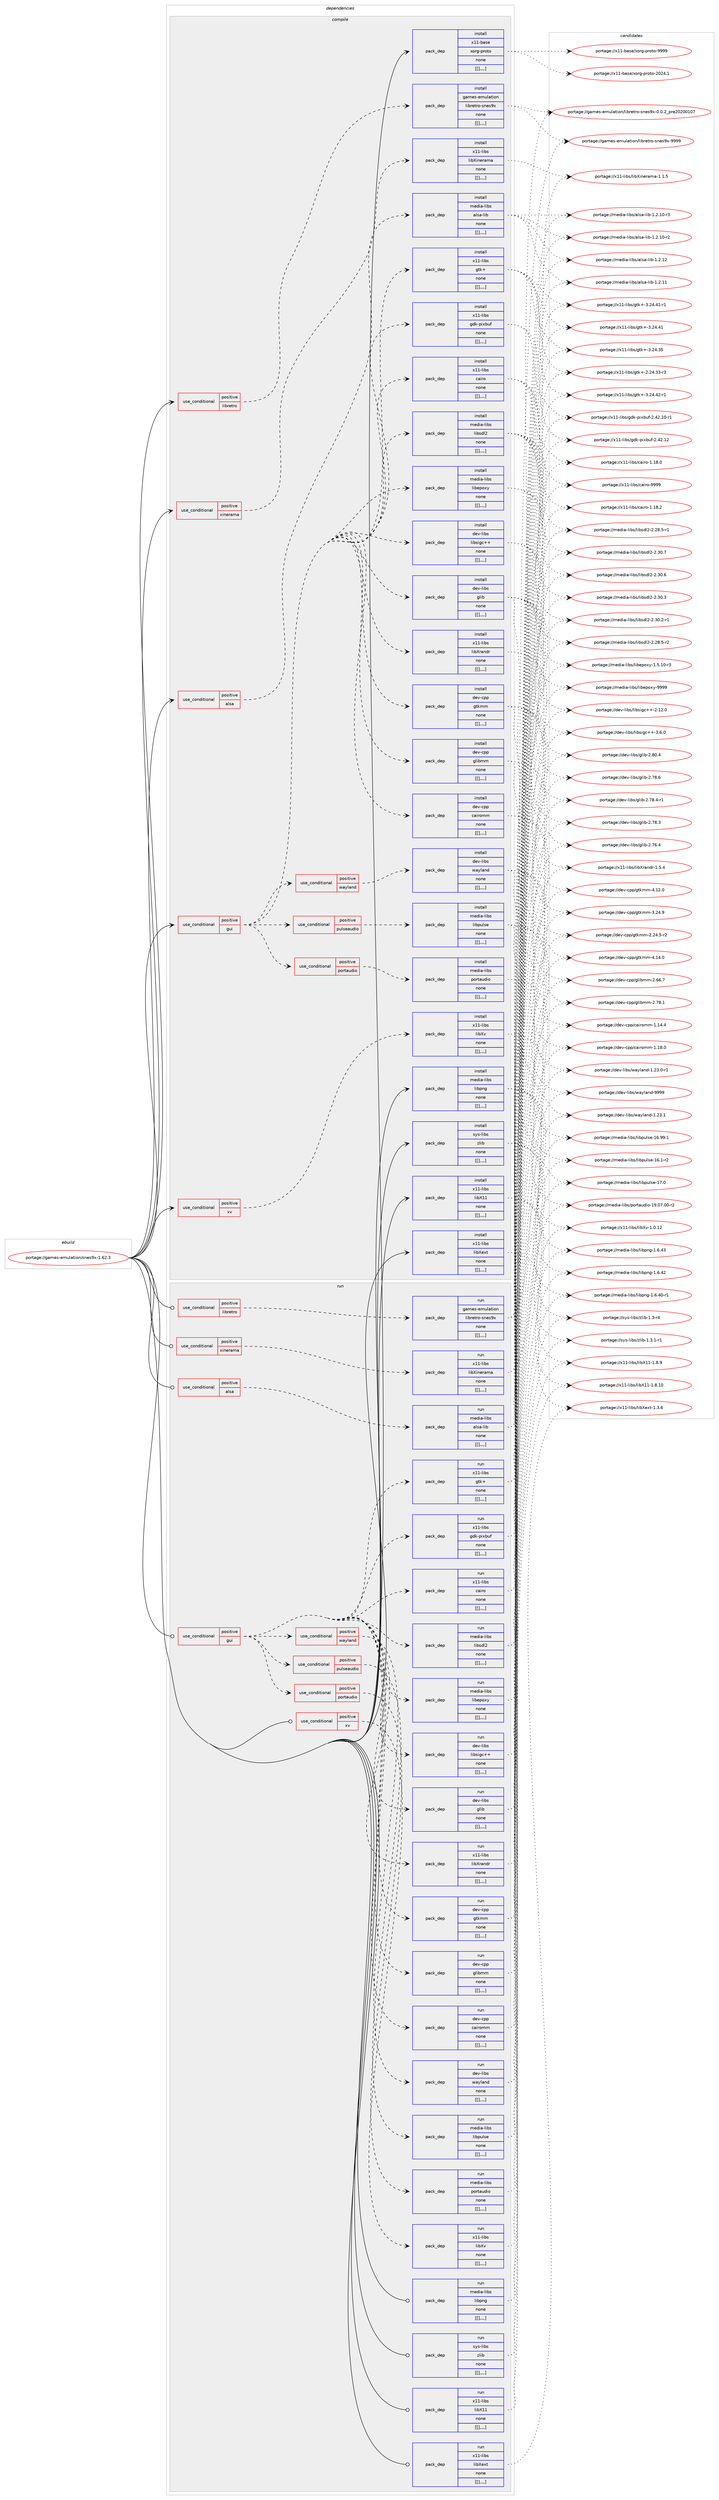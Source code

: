 digraph prolog {

# *************
# Graph options
# *************

newrank=true;
concentrate=true;
compound=true;
graph [rankdir=LR,fontname=Helvetica,fontsize=10,ranksep=1.5];#, ranksep=2.5, nodesep=0.2];
edge  [arrowhead=vee];
node  [fontname=Helvetica,fontsize=10];

# **********
# The ebuild
# **********

subgraph cluster_leftcol {
color=gray;
label=<<i>ebuild</i>>;
id [label="portage://games-emulation/snes9x-1.62.3", color=red, width=4, href="../games-emulation/snes9x-1.62.3.svg"];
}

# ****************
# The dependencies
# ****************

subgraph cluster_midcol {
color=gray;
label=<<i>dependencies</i>>;
subgraph cluster_compile {
fillcolor="#eeeeee";
style=filled;
label=<<i>compile</i>>;
subgraph cond65286 {
dependency231892 [label=<<TABLE BORDER="0" CELLBORDER="1" CELLSPACING="0" CELLPADDING="4"><TR><TD ROWSPAN="3" CELLPADDING="10">use_conditional</TD></TR><TR><TD>positive</TD></TR><TR><TD>alsa</TD></TR></TABLE>>, shape=none, color=red];
subgraph pack165120 {
dependency231893 [label=<<TABLE BORDER="0" CELLBORDER="1" CELLSPACING="0" CELLPADDING="4" WIDTH="220"><TR><TD ROWSPAN="6" CELLPADDING="30">pack_dep</TD></TR><TR><TD WIDTH="110">install</TD></TR><TR><TD>media-libs</TD></TR><TR><TD>alsa-lib</TD></TR><TR><TD>none</TD></TR><TR><TD>[[],,,,]</TD></TR></TABLE>>, shape=none, color=blue];
}
dependency231892:e -> dependency231893:w [weight=20,style="dashed",arrowhead="vee"];
}
id:e -> dependency231892:w [weight=20,style="solid",arrowhead="vee"];
subgraph cond65287 {
dependency231894 [label=<<TABLE BORDER="0" CELLBORDER="1" CELLSPACING="0" CELLPADDING="4"><TR><TD ROWSPAN="3" CELLPADDING="10">use_conditional</TD></TR><TR><TD>positive</TD></TR><TR><TD>gui</TD></TR></TABLE>>, shape=none, color=red];
subgraph pack165121 {
dependency231895 [label=<<TABLE BORDER="0" CELLBORDER="1" CELLSPACING="0" CELLPADDING="4" WIDTH="220"><TR><TD ROWSPAN="6" CELLPADDING="30">pack_dep</TD></TR><TR><TD WIDTH="110">install</TD></TR><TR><TD>dev-cpp</TD></TR><TR><TD>cairomm</TD></TR><TR><TD>none</TD></TR><TR><TD>[[],,,,]</TD></TR></TABLE>>, shape=none, color=blue];
}
dependency231894:e -> dependency231895:w [weight=20,style="dashed",arrowhead="vee"];
subgraph pack165122 {
dependency231896 [label=<<TABLE BORDER="0" CELLBORDER="1" CELLSPACING="0" CELLPADDING="4" WIDTH="220"><TR><TD ROWSPAN="6" CELLPADDING="30">pack_dep</TD></TR><TR><TD WIDTH="110">install</TD></TR><TR><TD>dev-cpp</TD></TR><TR><TD>glibmm</TD></TR><TR><TD>none</TD></TR><TR><TD>[[],,,,]</TD></TR></TABLE>>, shape=none, color=blue];
}
dependency231894:e -> dependency231896:w [weight=20,style="dashed",arrowhead="vee"];
subgraph pack165123 {
dependency231897 [label=<<TABLE BORDER="0" CELLBORDER="1" CELLSPACING="0" CELLPADDING="4" WIDTH="220"><TR><TD ROWSPAN="6" CELLPADDING="30">pack_dep</TD></TR><TR><TD WIDTH="110">install</TD></TR><TR><TD>dev-cpp</TD></TR><TR><TD>gtkmm</TD></TR><TR><TD>none</TD></TR><TR><TD>[[],,,,]</TD></TR></TABLE>>, shape=none, color=blue];
}
dependency231894:e -> dependency231897:w [weight=20,style="dashed",arrowhead="vee"];
subgraph pack165124 {
dependency231898 [label=<<TABLE BORDER="0" CELLBORDER="1" CELLSPACING="0" CELLPADDING="4" WIDTH="220"><TR><TD ROWSPAN="6" CELLPADDING="30">pack_dep</TD></TR><TR><TD WIDTH="110">install</TD></TR><TR><TD>dev-libs</TD></TR><TR><TD>glib</TD></TR><TR><TD>none</TD></TR><TR><TD>[[],,,,]</TD></TR></TABLE>>, shape=none, color=blue];
}
dependency231894:e -> dependency231898:w [weight=20,style="dashed",arrowhead="vee"];
subgraph pack165125 {
dependency231899 [label=<<TABLE BORDER="0" CELLBORDER="1" CELLSPACING="0" CELLPADDING="4" WIDTH="220"><TR><TD ROWSPAN="6" CELLPADDING="30">pack_dep</TD></TR><TR><TD WIDTH="110">install</TD></TR><TR><TD>dev-libs</TD></TR><TR><TD>libsigc++</TD></TR><TR><TD>none</TD></TR><TR><TD>[[],,,,]</TD></TR></TABLE>>, shape=none, color=blue];
}
dependency231894:e -> dependency231899:w [weight=20,style="dashed",arrowhead="vee"];
subgraph pack165126 {
dependency231900 [label=<<TABLE BORDER="0" CELLBORDER="1" CELLSPACING="0" CELLPADDING="4" WIDTH="220"><TR><TD ROWSPAN="6" CELLPADDING="30">pack_dep</TD></TR><TR><TD WIDTH="110">install</TD></TR><TR><TD>media-libs</TD></TR><TR><TD>libepoxy</TD></TR><TR><TD>none</TD></TR><TR><TD>[[],,,,]</TD></TR></TABLE>>, shape=none, color=blue];
}
dependency231894:e -> dependency231900:w [weight=20,style="dashed",arrowhead="vee"];
subgraph pack165127 {
dependency231901 [label=<<TABLE BORDER="0" CELLBORDER="1" CELLSPACING="0" CELLPADDING="4" WIDTH="220"><TR><TD ROWSPAN="6" CELLPADDING="30">pack_dep</TD></TR><TR><TD WIDTH="110">install</TD></TR><TR><TD>media-libs</TD></TR><TR><TD>libsdl2</TD></TR><TR><TD>none</TD></TR><TR><TD>[[],,,,]</TD></TR></TABLE>>, shape=none, color=blue];
}
dependency231894:e -> dependency231901:w [weight=20,style="dashed",arrowhead="vee"];
subgraph pack165128 {
dependency231902 [label=<<TABLE BORDER="0" CELLBORDER="1" CELLSPACING="0" CELLPADDING="4" WIDTH="220"><TR><TD ROWSPAN="6" CELLPADDING="30">pack_dep</TD></TR><TR><TD WIDTH="110">install</TD></TR><TR><TD>x11-libs</TD></TR><TR><TD>cairo</TD></TR><TR><TD>none</TD></TR><TR><TD>[[],,,,]</TD></TR></TABLE>>, shape=none, color=blue];
}
dependency231894:e -> dependency231902:w [weight=20,style="dashed",arrowhead="vee"];
subgraph pack165129 {
dependency231903 [label=<<TABLE BORDER="0" CELLBORDER="1" CELLSPACING="0" CELLPADDING="4" WIDTH="220"><TR><TD ROWSPAN="6" CELLPADDING="30">pack_dep</TD></TR><TR><TD WIDTH="110">install</TD></TR><TR><TD>x11-libs</TD></TR><TR><TD>gdk-pixbuf</TD></TR><TR><TD>none</TD></TR><TR><TD>[[],,,,]</TD></TR></TABLE>>, shape=none, color=blue];
}
dependency231894:e -> dependency231903:w [weight=20,style="dashed",arrowhead="vee"];
subgraph pack165130 {
dependency231904 [label=<<TABLE BORDER="0" CELLBORDER="1" CELLSPACING="0" CELLPADDING="4" WIDTH="220"><TR><TD ROWSPAN="6" CELLPADDING="30">pack_dep</TD></TR><TR><TD WIDTH="110">install</TD></TR><TR><TD>x11-libs</TD></TR><TR><TD>gtk+</TD></TR><TR><TD>none</TD></TR><TR><TD>[[],,,,]</TD></TR></TABLE>>, shape=none, color=blue];
}
dependency231894:e -> dependency231904:w [weight=20,style="dashed",arrowhead="vee"];
subgraph pack165131 {
dependency231905 [label=<<TABLE BORDER="0" CELLBORDER="1" CELLSPACING="0" CELLPADDING="4" WIDTH="220"><TR><TD ROWSPAN="6" CELLPADDING="30">pack_dep</TD></TR><TR><TD WIDTH="110">install</TD></TR><TR><TD>x11-libs</TD></TR><TR><TD>libXrandr</TD></TR><TR><TD>none</TD></TR><TR><TD>[[],,,,]</TD></TR></TABLE>>, shape=none, color=blue];
}
dependency231894:e -> dependency231905:w [weight=20,style="dashed",arrowhead="vee"];
subgraph cond65288 {
dependency231906 [label=<<TABLE BORDER="0" CELLBORDER="1" CELLSPACING="0" CELLPADDING="4"><TR><TD ROWSPAN="3" CELLPADDING="10">use_conditional</TD></TR><TR><TD>positive</TD></TR><TR><TD>portaudio</TD></TR></TABLE>>, shape=none, color=red];
subgraph pack165132 {
dependency231907 [label=<<TABLE BORDER="0" CELLBORDER="1" CELLSPACING="0" CELLPADDING="4" WIDTH="220"><TR><TD ROWSPAN="6" CELLPADDING="30">pack_dep</TD></TR><TR><TD WIDTH="110">install</TD></TR><TR><TD>media-libs</TD></TR><TR><TD>portaudio</TD></TR><TR><TD>none</TD></TR><TR><TD>[[],,,,]</TD></TR></TABLE>>, shape=none, color=blue];
}
dependency231906:e -> dependency231907:w [weight=20,style="dashed",arrowhead="vee"];
}
dependency231894:e -> dependency231906:w [weight=20,style="dashed",arrowhead="vee"];
subgraph cond65289 {
dependency231908 [label=<<TABLE BORDER="0" CELLBORDER="1" CELLSPACING="0" CELLPADDING="4"><TR><TD ROWSPAN="3" CELLPADDING="10">use_conditional</TD></TR><TR><TD>positive</TD></TR><TR><TD>pulseaudio</TD></TR></TABLE>>, shape=none, color=red];
subgraph pack165133 {
dependency231909 [label=<<TABLE BORDER="0" CELLBORDER="1" CELLSPACING="0" CELLPADDING="4" WIDTH="220"><TR><TD ROWSPAN="6" CELLPADDING="30">pack_dep</TD></TR><TR><TD WIDTH="110">install</TD></TR><TR><TD>media-libs</TD></TR><TR><TD>libpulse</TD></TR><TR><TD>none</TD></TR><TR><TD>[[],,,,]</TD></TR></TABLE>>, shape=none, color=blue];
}
dependency231908:e -> dependency231909:w [weight=20,style="dashed",arrowhead="vee"];
}
dependency231894:e -> dependency231908:w [weight=20,style="dashed",arrowhead="vee"];
subgraph cond65290 {
dependency231910 [label=<<TABLE BORDER="0" CELLBORDER="1" CELLSPACING="0" CELLPADDING="4"><TR><TD ROWSPAN="3" CELLPADDING="10">use_conditional</TD></TR><TR><TD>positive</TD></TR><TR><TD>wayland</TD></TR></TABLE>>, shape=none, color=red];
subgraph pack165134 {
dependency231911 [label=<<TABLE BORDER="0" CELLBORDER="1" CELLSPACING="0" CELLPADDING="4" WIDTH="220"><TR><TD ROWSPAN="6" CELLPADDING="30">pack_dep</TD></TR><TR><TD WIDTH="110">install</TD></TR><TR><TD>dev-libs</TD></TR><TR><TD>wayland</TD></TR><TR><TD>none</TD></TR><TR><TD>[[],,,,]</TD></TR></TABLE>>, shape=none, color=blue];
}
dependency231910:e -> dependency231911:w [weight=20,style="dashed",arrowhead="vee"];
}
dependency231894:e -> dependency231910:w [weight=20,style="dashed",arrowhead="vee"];
}
id:e -> dependency231894:w [weight=20,style="solid",arrowhead="vee"];
subgraph cond65291 {
dependency231912 [label=<<TABLE BORDER="0" CELLBORDER="1" CELLSPACING="0" CELLPADDING="4"><TR><TD ROWSPAN="3" CELLPADDING="10">use_conditional</TD></TR><TR><TD>positive</TD></TR><TR><TD>libretro</TD></TR></TABLE>>, shape=none, color=red];
subgraph pack165135 {
dependency231913 [label=<<TABLE BORDER="0" CELLBORDER="1" CELLSPACING="0" CELLPADDING="4" WIDTH="220"><TR><TD ROWSPAN="6" CELLPADDING="30">pack_dep</TD></TR><TR><TD WIDTH="110">install</TD></TR><TR><TD>games-emulation</TD></TR><TR><TD>libretro-snes9x</TD></TR><TR><TD>none</TD></TR><TR><TD>[[],,,,]</TD></TR></TABLE>>, shape=none, color=blue];
}
dependency231912:e -> dependency231913:w [weight=20,style="dashed",arrowhead="vee"];
}
id:e -> dependency231912:w [weight=20,style="solid",arrowhead="vee"];
subgraph cond65292 {
dependency231914 [label=<<TABLE BORDER="0" CELLBORDER="1" CELLSPACING="0" CELLPADDING="4"><TR><TD ROWSPAN="3" CELLPADDING="10">use_conditional</TD></TR><TR><TD>positive</TD></TR><TR><TD>xinerama</TD></TR></TABLE>>, shape=none, color=red];
subgraph pack165136 {
dependency231915 [label=<<TABLE BORDER="0" CELLBORDER="1" CELLSPACING="0" CELLPADDING="4" WIDTH="220"><TR><TD ROWSPAN="6" CELLPADDING="30">pack_dep</TD></TR><TR><TD WIDTH="110">install</TD></TR><TR><TD>x11-libs</TD></TR><TR><TD>libXinerama</TD></TR><TR><TD>none</TD></TR><TR><TD>[[],,,,]</TD></TR></TABLE>>, shape=none, color=blue];
}
dependency231914:e -> dependency231915:w [weight=20,style="dashed",arrowhead="vee"];
}
id:e -> dependency231914:w [weight=20,style="solid",arrowhead="vee"];
subgraph cond65293 {
dependency231916 [label=<<TABLE BORDER="0" CELLBORDER="1" CELLSPACING="0" CELLPADDING="4"><TR><TD ROWSPAN="3" CELLPADDING="10">use_conditional</TD></TR><TR><TD>positive</TD></TR><TR><TD>xv</TD></TR></TABLE>>, shape=none, color=red];
subgraph pack165137 {
dependency231917 [label=<<TABLE BORDER="0" CELLBORDER="1" CELLSPACING="0" CELLPADDING="4" WIDTH="220"><TR><TD ROWSPAN="6" CELLPADDING="30">pack_dep</TD></TR><TR><TD WIDTH="110">install</TD></TR><TR><TD>x11-libs</TD></TR><TR><TD>libXv</TD></TR><TR><TD>none</TD></TR><TR><TD>[[],,,,]</TD></TR></TABLE>>, shape=none, color=blue];
}
dependency231916:e -> dependency231917:w [weight=20,style="dashed",arrowhead="vee"];
}
id:e -> dependency231916:w [weight=20,style="solid",arrowhead="vee"];
subgraph pack165138 {
dependency231918 [label=<<TABLE BORDER="0" CELLBORDER="1" CELLSPACING="0" CELLPADDING="4" WIDTH="220"><TR><TD ROWSPAN="6" CELLPADDING="30">pack_dep</TD></TR><TR><TD WIDTH="110">install</TD></TR><TR><TD>media-libs</TD></TR><TR><TD>libpng</TD></TR><TR><TD>none</TD></TR><TR><TD>[[],,,,]</TD></TR></TABLE>>, shape=none, color=blue];
}
id:e -> dependency231918:w [weight=20,style="solid",arrowhead="vee"];
subgraph pack165139 {
dependency231919 [label=<<TABLE BORDER="0" CELLBORDER="1" CELLSPACING="0" CELLPADDING="4" WIDTH="220"><TR><TD ROWSPAN="6" CELLPADDING="30">pack_dep</TD></TR><TR><TD WIDTH="110">install</TD></TR><TR><TD>sys-libs</TD></TR><TR><TD>zlib</TD></TR><TR><TD>none</TD></TR><TR><TD>[[],,,,]</TD></TR></TABLE>>, shape=none, color=blue];
}
id:e -> dependency231919:w [weight=20,style="solid",arrowhead="vee"];
subgraph pack165140 {
dependency231920 [label=<<TABLE BORDER="0" CELLBORDER="1" CELLSPACING="0" CELLPADDING="4" WIDTH="220"><TR><TD ROWSPAN="6" CELLPADDING="30">pack_dep</TD></TR><TR><TD WIDTH="110">install</TD></TR><TR><TD>x11-base</TD></TR><TR><TD>xorg-proto</TD></TR><TR><TD>none</TD></TR><TR><TD>[[],,,,]</TD></TR></TABLE>>, shape=none, color=blue];
}
id:e -> dependency231920:w [weight=20,style="solid",arrowhead="vee"];
subgraph pack165141 {
dependency231921 [label=<<TABLE BORDER="0" CELLBORDER="1" CELLSPACING="0" CELLPADDING="4" WIDTH="220"><TR><TD ROWSPAN="6" CELLPADDING="30">pack_dep</TD></TR><TR><TD WIDTH="110">install</TD></TR><TR><TD>x11-libs</TD></TR><TR><TD>libX11</TD></TR><TR><TD>none</TD></TR><TR><TD>[[],,,,]</TD></TR></TABLE>>, shape=none, color=blue];
}
id:e -> dependency231921:w [weight=20,style="solid",arrowhead="vee"];
subgraph pack165142 {
dependency231922 [label=<<TABLE BORDER="0" CELLBORDER="1" CELLSPACING="0" CELLPADDING="4" WIDTH="220"><TR><TD ROWSPAN="6" CELLPADDING="30">pack_dep</TD></TR><TR><TD WIDTH="110">install</TD></TR><TR><TD>x11-libs</TD></TR><TR><TD>libXext</TD></TR><TR><TD>none</TD></TR><TR><TD>[[],,,,]</TD></TR></TABLE>>, shape=none, color=blue];
}
id:e -> dependency231922:w [weight=20,style="solid",arrowhead="vee"];
}
subgraph cluster_compileandrun {
fillcolor="#eeeeee";
style=filled;
label=<<i>compile and run</i>>;
}
subgraph cluster_run {
fillcolor="#eeeeee";
style=filled;
label=<<i>run</i>>;
subgraph cond65294 {
dependency231923 [label=<<TABLE BORDER="0" CELLBORDER="1" CELLSPACING="0" CELLPADDING="4"><TR><TD ROWSPAN="3" CELLPADDING="10">use_conditional</TD></TR><TR><TD>positive</TD></TR><TR><TD>alsa</TD></TR></TABLE>>, shape=none, color=red];
subgraph pack165143 {
dependency231924 [label=<<TABLE BORDER="0" CELLBORDER="1" CELLSPACING="0" CELLPADDING="4" WIDTH="220"><TR><TD ROWSPAN="6" CELLPADDING="30">pack_dep</TD></TR><TR><TD WIDTH="110">run</TD></TR><TR><TD>media-libs</TD></TR><TR><TD>alsa-lib</TD></TR><TR><TD>none</TD></TR><TR><TD>[[],,,,]</TD></TR></TABLE>>, shape=none, color=blue];
}
dependency231923:e -> dependency231924:w [weight=20,style="dashed",arrowhead="vee"];
}
id:e -> dependency231923:w [weight=20,style="solid",arrowhead="odot"];
subgraph cond65295 {
dependency231925 [label=<<TABLE BORDER="0" CELLBORDER="1" CELLSPACING="0" CELLPADDING="4"><TR><TD ROWSPAN="3" CELLPADDING="10">use_conditional</TD></TR><TR><TD>positive</TD></TR><TR><TD>gui</TD></TR></TABLE>>, shape=none, color=red];
subgraph pack165144 {
dependency231926 [label=<<TABLE BORDER="0" CELLBORDER="1" CELLSPACING="0" CELLPADDING="4" WIDTH="220"><TR><TD ROWSPAN="6" CELLPADDING="30">pack_dep</TD></TR><TR><TD WIDTH="110">run</TD></TR><TR><TD>dev-cpp</TD></TR><TR><TD>cairomm</TD></TR><TR><TD>none</TD></TR><TR><TD>[[],,,,]</TD></TR></TABLE>>, shape=none, color=blue];
}
dependency231925:e -> dependency231926:w [weight=20,style="dashed",arrowhead="vee"];
subgraph pack165145 {
dependency231927 [label=<<TABLE BORDER="0" CELLBORDER="1" CELLSPACING="0" CELLPADDING="4" WIDTH="220"><TR><TD ROWSPAN="6" CELLPADDING="30">pack_dep</TD></TR><TR><TD WIDTH="110">run</TD></TR><TR><TD>dev-cpp</TD></TR><TR><TD>glibmm</TD></TR><TR><TD>none</TD></TR><TR><TD>[[],,,,]</TD></TR></TABLE>>, shape=none, color=blue];
}
dependency231925:e -> dependency231927:w [weight=20,style="dashed",arrowhead="vee"];
subgraph pack165146 {
dependency231928 [label=<<TABLE BORDER="0" CELLBORDER="1" CELLSPACING="0" CELLPADDING="4" WIDTH="220"><TR><TD ROWSPAN="6" CELLPADDING="30">pack_dep</TD></TR><TR><TD WIDTH="110">run</TD></TR><TR><TD>dev-cpp</TD></TR><TR><TD>gtkmm</TD></TR><TR><TD>none</TD></TR><TR><TD>[[],,,,]</TD></TR></TABLE>>, shape=none, color=blue];
}
dependency231925:e -> dependency231928:w [weight=20,style="dashed",arrowhead="vee"];
subgraph pack165147 {
dependency231929 [label=<<TABLE BORDER="0" CELLBORDER="1" CELLSPACING="0" CELLPADDING="4" WIDTH="220"><TR><TD ROWSPAN="6" CELLPADDING="30">pack_dep</TD></TR><TR><TD WIDTH="110">run</TD></TR><TR><TD>dev-libs</TD></TR><TR><TD>glib</TD></TR><TR><TD>none</TD></TR><TR><TD>[[],,,,]</TD></TR></TABLE>>, shape=none, color=blue];
}
dependency231925:e -> dependency231929:w [weight=20,style="dashed",arrowhead="vee"];
subgraph pack165148 {
dependency231930 [label=<<TABLE BORDER="0" CELLBORDER="1" CELLSPACING="0" CELLPADDING="4" WIDTH="220"><TR><TD ROWSPAN="6" CELLPADDING="30">pack_dep</TD></TR><TR><TD WIDTH="110">run</TD></TR><TR><TD>dev-libs</TD></TR><TR><TD>libsigc++</TD></TR><TR><TD>none</TD></TR><TR><TD>[[],,,,]</TD></TR></TABLE>>, shape=none, color=blue];
}
dependency231925:e -> dependency231930:w [weight=20,style="dashed",arrowhead="vee"];
subgraph pack165149 {
dependency231931 [label=<<TABLE BORDER="0" CELLBORDER="1" CELLSPACING="0" CELLPADDING="4" WIDTH="220"><TR><TD ROWSPAN="6" CELLPADDING="30">pack_dep</TD></TR><TR><TD WIDTH="110">run</TD></TR><TR><TD>media-libs</TD></TR><TR><TD>libepoxy</TD></TR><TR><TD>none</TD></TR><TR><TD>[[],,,,]</TD></TR></TABLE>>, shape=none, color=blue];
}
dependency231925:e -> dependency231931:w [weight=20,style="dashed",arrowhead="vee"];
subgraph pack165150 {
dependency231932 [label=<<TABLE BORDER="0" CELLBORDER="1" CELLSPACING="0" CELLPADDING="4" WIDTH="220"><TR><TD ROWSPAN="6" CELLPADDING="30">pack_dep</TD></TR><TR><TD WIDTH="110">run</TD></TR><TR><TD>media-libs</TD></TR><TR><TD>libsdl2</TD></TR><TR><TD>none</TD></TR><TR><TD>[[],,,,]</TD></TR></TABLE>>, shape=none, color=blue];
}
dependency231925:e -> dependency231932:w [weight=20,style="dashed",arrowhead="vee"];
subgraph pack165151 {
dependency231933 [label=<<TABLE BORDER="0" CELLBORDER="1" CELLSPACING="0" CELLPADDING="4" WIDTH="220"><TR><TD ROWSPAN="6" CELLPADDING="30">pack_dep</TD></TR><TR><TD WIDTH="110">run</TD></TR><TR><TD>x11-libs</TD></TR><TR><TD>cairo</TD></TR><TR><TD>none</TD></TR><TR><TD>[[],,,,]</TD></TR></TABLE>>, shape=none, color=blue];
}
dependency231925:e -> dependency231933:w [weight=20,style="dashed",arrowhead="vee"];
subgraph pack165152 {
dependency231934 [label=<<TABLE BORDER="0" CELLBORDER="1" CELLSPACING="0" CELLPADDING="4" WIDTH="220"><TR><TD ROWSPAN="6" CELLPADDING="30">pack_dep</TD></TR><TR><TD WIDTH="110">run</TD></TR><TR><TD>x11-libs</TD></TR><TR><TD>gdk-pixbuf</TD></TR><TR><TD>none</TD></TR><TR><TD>[[],,,,]</TD></TR></TABLE>>, shape=none, color=blue];
}
dependency231925:e -> dependency231934:w [weight=20,style="dashed",arrowhead="vee"];
subgraph pack165153 {
dependency231935 [label=<<TABLE BORDER="0" CELLBORDER="1" CELLSPACING="0" CELLPADDING="4" WIDTH="220"><TR><TD ROWSPAN="6" CELLPADDING="30">pack_dep</TD></TR><TR><TD WIDTH="110">run</TD></TR><TR><TD>x11-libs</TD></TR><TR><TD>gtk+</TD></TR><TR><TD>none</TD></TR><TR><TD>[[],,,,]</TD></TR></TABLE>>, shape=none, color=blue];
}
dependency231925:e -> dependency231935:w [weight=20,style="dashed",arrowhead="vee"];
subgraph pack165154 {
dependency231936 [label=<<TABLE BORDER="0" CELLBORDER="1" CELLSPACING="0" CELLPADDING="4" WIDTH="220"><TR><TD ROWSPAN="6" CELLPADDING="30">pack_dep</TD></TR><TR><TD WIDTH="110">run</TD></TR><TR><TD>x11-libs</TD></TR><TR><TD>libXrandr</TD></TR><TR><TD>none</TD></TR><TR><TD>[[],,,,]</TD></TR></TABLE>>, shape=none, color=blue];
}
dependency231925:e -> dependency231936:w [weight=20,style="dashed",arrowhead="vee"];
subgraph cond65296 {
dependency231937 [label=<<TABLE BORDER="0" CELLBORDER="1" CELLSPACING="0" CELLPADDING="4"><TR><TD ROWSPAN="3" CELLPADDING="10">use_conditional</TD></TR><TR><TD>positive</TD></TR><TR><TD>portaudio</TD></TR></TABLE>>, shape=none, color=red];
subgraph pack165155 {
dependency231938 [label=<<TABLE BORDER="0" CELLBORDER="1" CELLSPACING="0" CELLPADDING="4" WIDTH="220"><TR><TD ROWSPAN="6" CELLPADDING="30">pack_dep</TD></TR><TR><TD WIDTH="110">run</TD></TR><TR><TD>media-libs</TD></TR><TR><TD>portaudio</TD></TR><TR><TD>none</TD></TR><TR><TD>[[],,,,]</TD></TR></TABLE>>, shape=none, color=blue];
}
dependency231937:e -> dependency231938:w [weight=20,style="dashed",arrowhead="vee"];
}
dependency231925:e -> dependency231937:w [weight=20,style="dashed",arrowhead="vee"];
subgraph cond65297 {
dependency231939 [label=<<TABLE BORDER="0" CELLBORDER="1" CELLSPACING="0" CELLPADDING="4"><TR><TD ROWSPAN="3" CELLPADDING="10">use_conditional</TD></TR><TR><TD>positive</TD></TR><TR><TD>pulseaudio</TD></TR></TABLE>>, shape=none, color=red];
subgraph pack165156 {
dependency231940 [label=<<TABLE BORDER="0" CELLBORDER="1" CELLSPACING="0" CELLPADDING="4" WIDTH="220"><TR><TD ROWSPAN="6" CELLPADDING="30">pack_dep</TD></TR><TR><TD WIDTH="110">run</TD></TR><TR><TD>media-libs</TD></TR><TR><TD>libpulse</TD></TR><TR><TD>none</TD></TR><TR><TD>[[],,,,]</TD></TR></TABLE>>, shape=none, color=blue];
}
dependency231939:e -> dependency231940:w [weight=20,style="dashed",arrowhead="vee"];
}
dependency231925:e -> dependency231939:w [weight=20,style="dashed",arrowhead="vee"];
subgraph cond65298 {
dependency231941 [label=<<TABLE BORDER="0" CELLBORDER="1" CELLSPACING="0" CELLPADDING="4"><TR><TD ROWSPAN="3" CELLPADDING="10">use_conditional</TD></TR><TR><TD>positive</TD></TR><TR><TD>wayland</TD></TR></TABLE>>, shape=none, color=red];
subgraph pack165157 {
dependency231942 [label=<<TABLE BORDER="0" CELLBORDER="1" CELLSPACING="0" CELLPADDING="4" WIDTH="220"><TR><TD ROWSPAN="6" CELLPADDING="30">pack_dep</TD></TR><TR><TD WIDTH="110">run</TD></TR><TR><TD>dev-libs</TD></TR><TR><TD>wayland</TD></TR><TR><TD>none</TD></TR><TR><TD>[[],,,,]</TD></TR></TABLE>>, shape=none, color=blue];
}
dependency231941:e -> dependency231942:w [weight=20,style="dashed",arrowhead="vee"];
}
dependency231925:e -> dependency231941:w [weight=20,style="dashed",arrowhead="vee"];
}
id:e -> dependency231925:w [weight=20,style="solid",arrowhead="odot"];
subgraph cond65299 {
dependency231943 [label=<<TABLE BORDER="0" CELLBORDER="1" CELLSPACING="0" CELLPADDING="4"><TR><TD ROWSPAN="3" CELLPADDING="10">use_conditional</TD></TR><TR><TD>positive</TD></TR><TR><TD>libretro</TD></TR></TABLE>>, shape=none, color=red];
subgraph pack165158 {
dependency231944 [label=<<TABLE BORDER="0" CELLBORDER="1" CELLSPACING="0" CELLPADDING="4" WIDTH="220"><TR><TD ROWSPAN="6" CELLPADDING="30">pack_dep</TD></TR><TR><TD WIDTH="110">run</TD></TR><TR><TD>games-emulation</TD></TR><TR><TD>libretro-snes9x</TD></TR><TR><TD>none</TD></TR><TR><TD>[[],,,,]</TD></TR></TABLE>>, shape=none, color=blue];
}
dependency231943:e -> dependency231944:w [weight=20,style="dashed",arrowhead="vee"];
}
id:e -> dependency231943:w [weight=20,style="solid",arrowhead="odot"];
subgraph cond65300 {
dependency231945 [label=<<TABLE BORDER="0" CELLBORDER="1" CELLSPACING="0" CELLPADDING="4"><TR><TD ROWSPAN="3" CELLPADDING="10">use_conditional</TD></TR><TR><TD>positive</TD></TR><TR><TD>xinerama</TD></TR></TABLE>>, shape=none, color=red];
subgraph pack165159 {
dependency231946 [label=<<TABLE BORDER="0" CELLBORDER="1" CELLSPACING="0" CELLPADDING="4" WIDTH="220"><TR><TD ROWSPAN="6" CELLPADDING="30">pack_dep</TD></TR><TR><TD WIDTH="110">run</TD></TR><TR><TD>x11-libs</TD></TR><TR><TD>libXinerama</TD></TR><TR><TD>none</TD></TR><TR><TD>[[],,,,]</TD></TR></TABLE>>, shape=none, color=blue];
}
dependency231945:e -> dependency231946:w [weight=20,style="dashed",arrowhead="vee"];
}
id:e -> dependency231945:w [weight=20,style="solid",arrowhead="odot"];
subgraph cond65301 {
dependency231947 [label=<<TABLE BORDER="0" CELLBORDER="1" CELLSPACING="0" CELLPADDING="4"><TR><TD ROWSPAN="3" CELLPADDING="10">use_conditional</TD></TR><TR><TD>positive</TD></TR><TR><TD>xv</TD></TR></TABLE>>, shape=none, color=red];
subgraph pack165160 {
dependency231948 [label=<<TABLE BORDER="0" CELLBORDER="1" CELLSPACING="0" CELLPADDING="4" WIDTH="220"><TR><TD ROWSPAN="6" CELLPADDING="30">pack_dep</TD></TR><TR><TD WIDTH="110">run</TD></TR><TR><TD>x11-libs</TD></TR><TR><TD>libXv</TD></TR><TR><TD>none</TD></TR><TR><TD>[[],,,,]</TD></TR></TABLE>>, shape=none, color=blue];
}
dependency231947:e -> dependency231948:w [weight=20,style="dashed",arrowhead="vee"];
}
id:e -> dependency231947:w [weight=20,style="solid",arrowhead="odot"];
subgraph pack165161 {
dependency231949 [label=<<TABLE BORDER="0" CELLBORDER="1" CELLSPACING="0" CELLPADDING="4" WIDTH="220"><TR><TD ROWSPAN="6" CELLPADDING="30">pack_dep</TD></TR><TR><TD WIDTH="110">run</TD></TR><TR><TD>media-libs</TD></TR><TR><TD>libpng</TD></TR><TR><TD>none</TD></TR><TR><TD>[[],,,,]</TD></TR></TABLE>>, shape=none, color=blue];
}
id:e -> dependency231949:w [weight=20,style="solid",arrowhead="odot"];
subgraph pack165162 {
dependency231950 [label=<<TABLE BORDER="0" CELLBORDER="1" CELLSPACING="0" CELLPADDING="4" WIDTH="220"><TR><TD ROWSPAN="6" CELLPADDING="30">pack_dep</TD></TR><TR><TD WIDTH="110">run</TD></TR><TR><TD>sys-libs</TD></TR><TR><TD>zlib</TD></TR><TR><TD>none</TD></TR><TR><TD>[[],,,,]</TD></TR></TABLE>>, shape=none, color=blue];
}
id:e -> dependency231950:w [weight=20,style="solid",arrowhead="odot"];
subgraph pack165163 {
dependency231951 [label=<<TABLE BORDER="0" CELLBORDER="1" CELLSPACING="0" CELLPADDING="4" WIDTH="220"><TR><TD ROWSPAN="6" CELLPADDING="30">pack_dep</TD></TR><TR><TD WIDTH="110">run</TD></TR><TR><TD>x11-libs</TD></TR><TR><TD>libX11</TD></TR><TR><TD>none</TD></TR><TR><TD>[[],,,,]</TD></TR></TABLE>>, shape=none, color=blue];
}
id:e -> dependency231951:w [weight=20,style="solid",arrowhead="odot"];
subgraph pack165164 {
dependency231952 [label=<<TABLE BORDER="0" CELLBORDER="1" CELLSPACING="0" CELLPADDING="4" WIDTH="220"><TR><TD ROWSPAN="6" CELLPADDING="30">pack_dep</TD></TR><TR><TD WIDTH="110">run</TD></TR><TR><TD>x11-libs</TD></TR><TR><TD>libXext</TD></TR><TR><TD>none</TD></TR><TR><TD>[[],,,,]</TD></TR></TABLE>>, shape=none, color=blue];
}
id:e -> dependency231952:w [weight=20,style="solid",arrowhead="odot"];
}
}

# **************
# The candidates
# **************

subgraph cluster_choices {
rank=same;
color=gray;
label=<<i>candidates</i>>;

subgraph choice165120 {
color=black;
nodesep=1;
choice109101100105974510810598115479710811597451081059845494650464950 [label="portage://media-libs/alsa-lib-1.2.12", color=red, width=4,href="../media-libs/alsa-lib-1.2.12.svg"];
choice109101100105974510810598115479710811597451081059845494650464949 [label="portage://media-libs/alsa-lib-1.2.11", color=red, width=4,href="../media-libs/alsa-lib-1.2.11.svg"];
choice1091011001059745108105981154797108115974510810598454946504649484511451 [label="portage://media-libs/alsa-lib-1.2.10-r3", color=red, width=4,href="../media-libs/alsa-lib-1.2.10-r3.svg"];
choice1091011001059745108105981154797108115974510810598454946504649484511450 [label="portage://media-libs/alsa-lib-1.2.10-r2", color=red, width=4,href="../media-libs/alsa-lib-1.2.10-r2.svg"];
dependency231893:e -> choice109101100105974510810598115479710811597451081059845494650464950:w [style=dotted,weight="100"];
dependency231893:e -> choice109101100105974510810598115479710811597451081059845494650464949:w [style=dotted,weight="100"];
dependency231893:e -> choice1091011001059745108105981154797108115974510810598454946504649484511451:w [style=dotted,weight="100"];
dependency231893:e -> choice1091011001059745108105981154797108115974510810598454946504649484511450:w [style=dotted,weight="100"];
}
subgraph choice165121 {
color=black;
nodesep=1;
choice100101118459911211247999710511411110910945494649564648 [label="portage://dev-cpp/cairomm-1.18.0", color=red, width=4,href="../dev-cpp/cairomm-1.18.0.svg"];
choice100101118459911211247999710511411110910945494649524652 [label="portage://dev-cpp/cairomm-1.14.4", color=red, width=4,href="../dev-cpp/cairomm-1.14.4.svg"];
dependency231895:e -> choice100101118459911211247999710511411110910945494649564648:w [style=dotted,weight="100"];
dependency231895:e -> choice100101118459911211247999710511411110910945494649524652:w [style=dotted,weight="100"];
}
subgraph choice165122 {
color=black;
nodesep=1;
choice1001011184599112112471031081059810910945504655564649 [label="portage://dev-cpp/glibmm-2.78.1", color=red, width=4,href="../dev-cpp/glibmm-2.78.1.svg"];
choice1001011184599112112471031081059810910945504654544655 [label="portage://dev-cpp/glibmm-2.66.7", color=red, width=4,href="../dev-cpp/glibmm-2.66.7.svg"];
dependency231896:e -> choice1001011184599112112471031081059810910945504655564649:w [style=dotted,weight="100"];
dependency231896:e -> choice1001011184599112112471031081059810910945504654544655:w [style=dotted,weight="100"];
}
subgraph choice165123 {
color=black;
nodesep=1;
choice10010111845991121124710311610710910945524649524648 [label="portage://dev-cpp/gtkmm-4.14.0", color=red, width=4,href="../dev-cpp/gtkmm-4.14.0.svg"];
choice10010111845991121124710311610710910945524649504648 [label="portage://dev-cpp/gtkmm-4.12.0", color=red, width=4,href="../dev-cpp/gtkmm-4.12.0.svg"];
choice10010111845991121124710311610710910945514650524657 [label="portage://dev-cpp/gtkmm-3.24.9", color=red, width=4,href="../dev-cpp/gtkmm-3.24.9.svg"];
choice100101118459911211247103116107109109455046505246534511450 [label="portage://dev-cpp/gtkmm-2.24.5-r2", color=red, width=4,href="../dev-cpp/gtkmm-2.24.5-r2.svg"];
dependency231897:e -> choice10010111845991121124710311610710910945524649524648:w [style=dotted,weight="100"];
dependency231897:e -> choice10010111845991121124710311610710910945524649504648:w [style=dotted,weight="100"];
dependency231897:e -> choice10010111845991121124710311610710910945514650524657:w [style=dotted,weight="100"];
dependency231897:e -> choice100101118459911211247103116107109109455046505246534511450:w [style=dotted,weight="100"];
}
subgraph choice165124 {
color=black;
nodesep=1;
choice1001011184510810598115471031081059845504656484652 [label="portage://dev-libs/glib-2.80.4", color=red, width=4,href="../dev-libs/glib-2.80.4.svg"];
choice1001011184510810598115471031081059845504655564654 [label="portage://dev-libs/glib-2.78.6", color=red, width=4,href="../dev-libs/glib-2.78.6.svg"];
choice10010111845108105981154710310810598455046555646524511449 [label="portage://dev-libs/glib-2.78.4-r1", color=red, width=4,href="../dev-libs/glib-2.78.4-r1.svg"];
choice1001011184510810598115471031081059845504655564651 [label="portage://dev-libs/glib-2.78.3", color=red, width=4,href="../dev-libs/glib-2.78.3.svg"];
choice1001011184510810598115471031081059845504655544652 [label="portage://dev-libs/glib-2.76.4", color=red, width=4,href="../dev-libs/glib-2.76.4.svg"];
dependency231898:e -> choice1001011184510810598115471031081059845504656484652:w [style=dotted,weight="100"];
dependency231898:e -> choice1001011184510810598115471031081059845504655564654:w [style=dotted,weight="100"];
dependency231898:e -> choice10010111845108105981154710310810598455046555646524511449:w [style=dotted,weight="100"];
dependency231898:e -> choice1001011184510810598115471031081059845504655564651:w [style=dotted,weight="100"];
dependency231898:e -> choice1001011184510810598115471031081059845504655544652:w [style=dotted,weight="100"];
}
subgraph choice165125 {
color=black;
nodesep=1;
choice10010111845108105981154710810598115105103994343455146544648 [label="portage://dev-libs/libsigc++-3.6.0", color=red, width=4,href="../dev-libs/libsigc++-3.6.0.svg"];
choice1001011184510810598115471081059811510510399434345504649504648 [label="portage://dev-libs/libsigc++-2.12.0", color=red, width=4,href="../dev-libs/libsigc++-2.12.0.svg"];
dependency231899:e -> choice10010111845108105981154710810598115105103994343455146544648:w [style=dotted,weight="100"];
dependency231899:e -> choice1001011184510810598115471081059811510510399434345504649504648:w [style=dotted,weight="100"];
}
subgraph choice165126 {
color=black;
nodesep=1;
choice10910110010597451081059811547108105981011121111201214557575757 [label="portage://media-libs/libepoxy-9999", color=red, width=4,href="../media-libs/libepoxy-9999.svg"];
choice1091011001059745108105981154710810598101112111120121454946534649484511451 [label="portage://media-libs/libepoxy-1.5.10-r3", color=red, width=4,href="../media-libs/libepoxy-1.5.10-r3.svg"];
dependency231900:e -> choice10910110010597451081059811547108105981011121111201214557575757:w [style=dotted,weight="100"];
dependency231900:e -> choice1091011001059745108105981154710810598101112111120121454946534649484511451:w [style=dotted,weight="100"];
}
subgraph choice165127 {
color=black;
nodesep=1;
choice10910110010597451081059811547108105981151001085045504651484655 [label="portage://media-libs/libsdl2-2.30.7", color=red, width=4,href="../media-libs/libsdl2-2.30.7.svg"];
choice10910110010597451081059811547108105981151001085045504651484654 [label="portage://media-libs/libsdl2-2.30.6", color=red, width=4,href="../media-libs/libsdl2-2.30.6.svg"];
choice10910110010597451081059811547108105981151001085045504651484651 [label="portage://media-libs/libsdl2-2.30.3", color=red, width=4,href="../media-libs/libsdl2-2.30.3.svg"];
choice109101100105974510810598115471081059811510010850455046514846504511449 [label="portage://media-libs/libsdl2-2.30.2-r1", color=red, width=4,href="../media-libs/libsdl2-2.30.2-r1.svg"];
choice109101100105974510810598115471081059811510010850455046505646534511450 [label="portage://media-libs/libsdl2-2.28.5-r2", color=red, width=4,href="../media-libs/libsdl2-2.28.5-r2.svg"];
choice109101100105974510810598115471081059811510010850455046505646534511449 [label="portage://media-libs/libsdl2-2.28.5-r1", color=red, width=4,href="../media-libs/libsdl2-2.28.5-r1.svg"];
dependency231901:e -> choice10910110010597451081059811547108105981151001085045504651484655:w [style=dotted,weight="100"];
dependency231901:e -> choice10910110010597451081059811547108105981151001085045504651484654:w [style=dotted,weight="100"];
dependency231901:e -> choice10910110010597451081059811547108105981151001085045504651484651:w [style=dotted,weight="100"];
dependency231901:e -> choice109101100105974510810598115471081059811510010850455046514846504511449:w [style=dotted,weight="100"];
dependency231901:e -> choice109101100105974510810598115471081059811510010850455046505646534511450:w [style=dotted,weight="100"];
dependency231901:e -> choice109101100105974510810598115471081059811510010850455046505646534511449:w [style=dotted,weight="100"];
}
subgraph choice165128 {
color=black;
nodesep=1;
choice120494945108105981154799971051141114557575757 [label="portage://x11-libs/cairo-9999", color=red, width=4,href="../x11-libs/cairo-9999.svg"];
choice1204949451081059811547999710511411145494649564650 [label="portage://x11-libs/cairo-1.18.2", color=red, width=4,href="../x11-libs/cairo-1.18.2.svg"];
choice1204949451081059811547999710511411145494649564648 [label="portage://x11-libs/cairo-1.18.0", color=red, width=4,href="../x11-libs/cairo-1.18.0.svg"];
dependency231902:e -> choice120494945108105981154799971051141114557575757:w [style=dotted,weight="100"];
dependency231902:e -> choice1204949451081059811547999710511411145494649564650:w [style=dotted,weight="100"];
dependency231902:e -> choice1204949451081059811547999710511411145494649564648:w [style=dotted,weight="100"];
}
subgraph choice165129 {
color=black;
nodesep=1;
choice120494945108105981154710310010745112105120981171024550465250464950 [label="portage://x11-libs/gdk-pixbuf-2.42.12", color=red, width=4,href="../x11-libs/gdk-pixbuf-2.42.12.svg"];
choice1204949451081059811547103100107451121051209811710245504652504649484511449 [label="portage://x11-libs/gdk-pixbuf-2.42.10-r1", color=red, width=4,href="../x11-libs/gdk-pixbuf-2.42.10-r1.svg"];
dependency231903:e -> choice120494945108105981154710310010745112105120981171024550465250464950:w [style=dotted,weight="100"];
dependency231903:e -> choice1204949451081059811547103100107451121051209811710245504652504649484511449:w [style=dotted,weight="100"];
}
subgraph choice165130 {
color=black;
nodesep=1;
choice12049494510810598115471031161074345514650524652504511449 [label="portage://x11-libs/gtk+-3.24.42-r1", color=red, width=4,href="../x11-libs/gtk+-3.24.42-r1.svg"];
choice12049494510810598115471031161074345514650524652494511449 [label="portage://x11-libs/gtk+-3.24.41-r1", color=red, width=4,href="../x11-libs/gtk+-3.24.41-r1.svg"];
choice1204949451081059811547103116107434551465052465249 [label="portage://x11-libs/gtk+-3.24.41", color=red, width=4,href="../x11-libs/gtk+-3.24.41.svg"];
choice1204949451081059811547103116107434551465052465153 [label="portage://x11-libs/gtk+-3.24.35", color=red, width=4,href="../x11-libs/gtk+-3.24.35.svg"];
choice12049494510810598115471031161074345504650524651514511451 [label="portage://x11-libs/gtk+-2.24.33-r3", color=red, width=4,href="../x11-libs/gtk+-2.24.33-r3.svg"];
dependency231904:e -> choice12049494510810598115471031161074345514650524652504511449:w [style=dotted,weight="100"];
dependency231904:e -> choice12049494510810598115471031161074345514650524652494511449:w [style=dotted,weight="100"];
dependency231904:e -> choice1204949451081059811547103116107434551465052465249:w [style=dotted,weight="100"];
dependency231904:e -> choice1204949451081059811547103116107434551465052465153:w [style=dotted,weight="100"];
dependency231904:e -> choice12049494510810598115471031161074345504650524651514511451:w [style=dotted,weight="100"];
}
subgraph choice165131 {
color=black;
nodesep=1;
choice1204949451081059811547108105988811497110100114454946534652 [label="portage://x11-libs/libXrandr-1.5.4", color=red, width=4,href="../x11-libs/libXrandr-1.5.4.svg"];
dependency231905:e -> choice1204949451081059811547108105988811497110100114454946534652:w [style=dotted,weight="100"];
}
subgraph choice165132 {
color=black;
nodesep=1;
choice10910110010597451081059811547112111114116971171001051114549574648554648484511450 [label="portage://media-libs/portaudio-19.07.00-r2", color=red, width=4,href="../media-libs/portaudio-19.07.00-r2.svg"];
dependency231907:e -> choice10910110010597451081059811547112111114116971171001051114549574648554648484511450:w [style=dotted,weight="100"];
}
subgraph choice165133 {
color=black;
nodesep=1;
choice10910110010597451081059811547108105981121171081151014549554648 [label="portage://media-libs/libpulse-17.0", color=red, width=4,href="../media-libs/libpulse-17.0.svg"];
choice10910110010597451081059811547108105981121171081151014549544657574649 [label="portage://media-libs/libpulse-16.99.1", color=red, width=4,href="../media-libs/libpulse-16.99.1.svg"];
choice109101100105974510810598115471081059811211710811510145495446494511450 [label="portage://media-libs/libpulse-16.1-r2", color=red, width=4,href="../media-libs/libpulse-16.1-r2.svg"];
dependency231909:e -> choice10910110010597451081059811547108105981121171081151014549554648:w [style=dotted,weight="100"];
dependency231909:e -> choice10910110010597451081059811547108105981121171081151014549544657574649:w [style=dotted,weight="100"];
dependency231909:e -> choice109101100105974510810598115471081059811211710811510145495446494511450:w [style=dotted,weight="100"];
}
subgraph choice165134 {
color=black;
nodesep=1;
choice10010111845108105981154711997121108971101004557575757 [label="portage://dev-libs/wayland-9999", color=red, width=4,href="../dev-libs/wayland-9999.svg"];
choice100101118451081059811547119971211089711010045494650514649 [label="portage://dev-libs/wayland-1.23.1", color=red, width=4,href="../dev-libs/wayland-1.23.1.svg"];
choice1001011184510810598115471199712110897110100454946505146484511449 [label="portage://dev-libs/wayland-1.23.0-r1", color=red, width=4,href="../dev-libs/wayland-1.23.0-r1.svg"];
dependency231911:e -> choice10010111845108105981154711997121108971101004557575757:w [style=dotted,weight="100"];
dependency231911:e -> choice100101118451081059811547119971211089711010045494650514649:w [style=dotted,weight="100"];
dependency231911:e -> choice1001011184510810598115471199712110897110100454946505146484511449:w [style=dotted,weight="100"];
}
subgraph choice165135 {
color=black;
nodesep=1;
choice103971091011154510110911710897116105111110471081059811410111611411145115110101115571204557575757 [label="portage://games-emulation/libretro-snes9x-9999", color=red, width=4,href="../games-emulation/libretro-snes9x-9999.svg"];
choice10397109101115451011091171089711610511111047108105981141011161141114511511010111557120454846484650951121141015048504848494855 [label="portage://games-emulation/libretro-snes9x-0.0.2_pre20200107", color=red, width=4,href="../games-emulation/libretro-snes9x-0.0.2_pre20200107.svg"];
dependency231913:e -> choice103971091011154510110911710897116105111110471081059811410111611411145115110101115571204557575757:w [style=dotted,weight="100"];
dependency231913:e -> choice10397109101115451011091171089711610511111047108105981141011161141114511511010111557120454846484650951121141015048504848494855:w [style=dotted,weight="100"];
}
subgraph choice165136 {
color=black;
nodesep=1;
choice120494945108105981154710810598881051101011149710997454946494653 [label="portage://x11-libs/libXinerama-1.1.5", color=red, width=4,href="../x11-libs/libXinerama-1.1.5.svg"];
dependency231915:e -> choice120494945108105981154710810598881051101011149710997454946494653:w [style=dotted,weight="100"];
}
subgraph choice165137 {
color=black;
nodesep=1;
choice1204949451081059811547108105988811845494648464950 [label="portage://x11-libs/libXv-1.0.12", color=red, width=4,href="../x11-libs/libXv-1.0.12.svg"];
dependency231917:e -> choice1204949451081059811547108105988811845494648464950:w [style=dotted,weight="100"];
}
subgraph choice165138 {
color=black;
nodesep=1;
choice109101100105974510810598115471081059811211010345494654465251 [label="portage://media-libs/libpng-1.6.43", color=red, width=4,href="../media-libs/libpng-1.6.43.svg"];
choice109101100105974510810598115471081059811211010345494654465250 [label="portage://media-libs/libpng-1.6.42", color=red, width=4,href="../media-libs/libpng-1.6.42.svg"];
choice1091011001059745108105981154710810598112110103454946544652484511449 [label="portage://media-libs/libpng-1.6.40-r1", color=red, width=4,href="../media-libs/libpng-1.6.40-r1.svg"];
dependency231918:e -> choice109101100105974510810598115471081059811211010345494654465251:w [style=dotted,weight="100"];
dependency231918:e -> choice109101100105974510810598115471081059811211010345494654465250:w [style=dotted,weight="100"];
dependency231918:e -> choice1091011001059745108105981154710810598112110103454946544652484511449:w [style=dotted,weight="100"];
}
subgraph choice165139 {
color=black;
nodesep=1;
choice115121115451081059811547122108105984549465146494511449 [label="portage://sys-libs/zlib-1.3.1-r1", color=red, width=4,href="../sys-libs/zlib-1.3.1-r1.svg"];
choice11512111545108105981154712210810598454946514511452 [label="portage://sys-libs/zlib-1.3-r4", color=red, width=4,href="../sys-libs/zlib-1.3-r4.svg"];
dependency231919:e -> choice115121115451081059811547122108105984549465146494511449:w [style=dotted,weight="100"];
dependency231919:e -> choice11512111545108105981154712210810598454946514511452:w [style=dotted,weight="100"];
}
subgraph choice165140 {
color=black;
nodesep=1;
choice120494945989711510147120111114103451121141111161114557575757 [label="portage://x11-base/xorg-proto-9999", color=red, width=4,href="../x11-base/xorg-proto-9999.svg"];
choice1204949459897115101471201111141034511211411111611145504850524649 [label="portage://x11-base/xorg-proto-2024.1", color=red, width=4,href="../x11-base/xorg-proto-2024.1.svg"];
dependency231920:e -> choice120494945989711510147120111114103451121141111161114557575757:w [style=dotted,weight="100"];
dependency231920:e -> choice1204949459897115101471201111141034511211411111611145504850524649:w [style=dotted,weight="100"];
}
subgraph choice165141 {
color=black;
nodesep=1;
choice12049494510810598115471081059888494945494656464948 [label="portage://x11-libs/libX11-1.8.10", color=red, width=4,href="../x11-libs/libX11-1.8.10.svg"];
choice120494945108105981154710810598884949454946564657 [label="portage://x11-libs/libX11-1.8.9", color=red, width=4,href="../x11-libs/libX11-1.8.9.svg"];
dependency231921:e -> choice12049494510810598115471081059888494945494656464948:w [style=dotted,weight="100"];
dependency231921:e -> choice120494945108105981154710810598884949454946564657:w [style=dotted,weight="100"];
}
subgraph choice165142 {
color=black;
nodesep=1;
choice12049494510810598115471081059888101120116454946514654 [label="portage://x11-libs/libXext-1.3.6", color=red, width=4,href="../x11-libs/libXext-1.3.6.svg"];
dependency231922:e -> choice12049494510810598115471081059888101120116454946514654:w [style=dotted,weight="100"];
}
subgraph choice165143 {
color=black;
nodesep=1;
choice109101100105974510810598115479710811597451081059845494650464950 [label="portage://media-libs/alsa-lib-1.2.12", color=red, width=4,href="../media-libs/alsa-lib-1.2.12.svg"];
choice109101100105974510810598115479710811597451081059845494650464949 [label="portage://media-libs/alsa-lib-1.2.11", color=red, width=4,href="../media-libs/alsa-lib-1.2.11.svg"];
choice1091011001059745108105981154797108115974510810598454946504649484511451 [label="portage://media-libs/alsa-lib-1.2.10-r3", color=red, width=4,href="../media-libs/alsa-lib-1.2.10-r3.svg"];
choice1091011001059745108105981154797108115974510810598454946504649484511450 [label="portage://media-libs/alsa-lib-1.2.10-r2", color=red, width=4,href="../media-libs/alsa-lib-1.2.10-r2.svg"];
dependency231924:e -> choice109101100105974510810598115479710811597451081059845494650464950:w [style=dotted,weight="100"];
dependency231924:e -> choice109101100105974510810598115479710811597451081059845494650464949:w [style=dotted,weight="100"];
dependency231924:e -> choice1091011001059745108105981154797108115974510810598454946504649484511451:w [style=dotted,weight="100"];
dependency231924:e -> choice1091011001059745108105981154797108115974510810598454946504649484511450:w [style=dotted,weight="100"];
}
subgraph choice165144 {
color=black;
nodesep=1;
choice100101118459911211247999710511411110910945494649564648 [label="portage://dev-cpp/cairomm-1.18.0", color=red, width=4,href="../dev-cpp/cairomm-1.18.0.svg"];
choice100101118459911211247999710511411110910945494649524652 [label="portage://dev-cpp/cairomm-1.14.4", color=red, width=4,href="../dev-cpp/cairomm-1.14.4.svg"];
dependency231926:e -> choice100101118459911211247999710511411110910945494649564648:w [style=dotted,weight="100"];
dependency231926:e -> choice100101118459911211247999710511411110910945494649524652:w [style=dotted,weight="100"];
}
subgraph choice165145 {
color=black;
nodesep=1;
choice1001011184599112112471031081059810910945504655564649 [label="portage://dev-cpp/glibmm-2.78.1", color=red, width=4,href="../dev-cpp/glibmm-2.78.1.svg"];
choice1001011184599112112471031081059810910945504654544655 [label="portage://dev-cpp/glibmm-2.66.7", color=red, width=4,href="../dev-cpp/glibmm-2.66.7.svg"];
dependency231927:e -> choice1001011184599112112471031081059810910945504655564649:w [style=dotted,weight="100"];
dependency231927:e -> choice1001011184599112112471031081059810910945504654544655:w [style=dotted,weight="100"];
}
subgraph choice165146 {
color=black;
nodesep=1;
choice10010111845991121124710311610710910945524649524648 [label="portage://dev-cpp/gtkmm-4.14.0", color=red, width=4,href="../dev-cpp/gtkmm-4.14.0.svg"];
choice10010111845991121124710311610710910945524649504648 [label="portage://dev-cpp/gtkmm-4.12.0", color=red, width=4,href="../dev-cpp/gtkmm-4.12.0.svg"];
choice10010111845991121124710311610710910945514650524657 [label="portage://dev-cpp/gtkmm-3.24.9", color=red, width=4,href="../dev-cpp/gtkmm-3.24.9.svg"];
choice100101118459911211247103116107109109455046505246534511450 [label="portage://dev-cpp/gtkmm-2.24.5-r2", color=red, width=4,href="../dev-cpp/gtkmm-2.24.5-r2.svg"];
dependency231928:e -> choice10010111845991121124710311610710910945524649524648:w [style=dotted,weight="100"];
dependency231928:e -> choice10010111845991121124710311610710910945524649504648:w [style=dotted,weight="100"];
dependency231928:e -> choice10010111845991121124710311610710910945514650524657:w [style=dotted,weight="100"];
dependency231928:e -> choice100101118459911211247103116107109109455046505246534511450:w [style=dotted,weight="100"];
}
subgraph choice165147 {
color=black;
nodesep=1;
choice1001011184510810598115471031081059845504656484652 [label="portage://dev-libs/glib-2.80.4", color=red, width=4,href="../dev-libs/glib-2.80.4.svg"];
choice1001011184510810598115471031081059845504655564654 [label="portage://dev-libs/glib-2.78.6", color=red, width=4,href="../dev-libs/glib-2.78.6.svg"];
choice10010111845108105981154710310810598455046555646524511449 [label="portage://dev-libs/glib-2.78.4-r1", color=red, width=4,href="../dev-libs/glib-2.78.4-r1.svg"];
choice1001011184510810598115471031081059845504655564651 [label="portage://dev-libs/glib-2.78.3", color=red, width=4,href="../dev-libs/glib-2.78.3.svg"];
choice1001011184510810598115471031081059845504655544652 [label="portage://dev-libs/glib-2.76.4", color=red, width=4,href="../dev-libs/glib-2.76.4.svg"];
dependency231929:e -> choice1001011184510810598115471031081059845504656484652:w [style=dotted,weight="100"];
dependency231929:e -> choice1001011184510810598115471031081059845504655564654:w [style=dotted,weight="100"];
dependency231929:e -> choice10010111845108105981154710310810598455046555646524511449:w [style=dotted,weight="100"];
dependency231929:e -> choice1001011184510810598115471031081059845504655564651:w [style=dotted,weight="100"];
dependency231929:e -> choice1001011184510810598115471031081059845504655544652:w [style=dotted,weight="100"];
}
subgraph choice165148 {
color=black;
nodesep=1;
choice10010111845108105981154710810598115105103994343455146544648 [label="portage://dev-libs/libsigc++-3.6.0", color=red, width=4,href="../dev-libs/libsigc++-3.6.0.svg"];
choice1001011184510810598115471081059811510510399434345504649504648 [label="portage://dev-libs/libsigc++-2.12.0", color=red, width=4,href="../dev-libs/libsigc++-2.12.0.svg"];
dependency231930:e -> choice10010111845108105981154710810598115105103994343455146544648:w [style=dotted,weight="100"];
dependency231930:e -> choice1001011184510810598115471081059811510510399434345504649504648:w [style=dotted,weight="100"];
}
subgraph choice165149 {
color=black;
nodesep=1;
choice10910110010597451081059811547108105981011121111201214557575757 [label="portage://media-libs/libepoxy-9999", color=red, width=4,href="../media-libs/libepoxy-9999.svg"];
choice1091011001059745108105981154710810598101112111120121454946534649484511451 [label="portage://media-libs/libepoxy-1.5.10-r3", color=red, width=4,href="../media-libs/libepoxy-1.5.10-r3.svg"];
dependency231931:e -> choice10910110010597451081059811547108105981011121111201214557575757:w [style=dotted,weight="100"];
dependency231931:e -> choice1091011001059745108105981154710810598101112111120121454946534649484511451:w [style=dotted,weight="100"];
}
subgraph choice165150 {
color=black;
nodesep=1;
choice10910110010597451081059811547108105981151001085045504651484655 [label="portage://media-libs/libsdl2-2.30.7", color=red, width=4,href="../media-libs/libsdl2-2.30.7.svg"];
choice10910110010597451081059811547108105981151001085045504651484654 [label="portage://media-libs/libsdl2-2.30.6", color=red, width=4,href="../media-libs/libsdl2-2.30.6.svg"];
choice10910110010597451081059811547108105981151001085045504651484651 [label="portage://media-libs/libsdl2-2.30.3", color=red, width=4,href="../media-libs/libsdl2-2.30.3.svg"];
choice109101100105974510810598115471081059811510010850455046514846504511449 [label="portage://media-libs/libsdl2-2.30.2-r1", color=red, width=4,href="../media-libs/libsdl2-2.30.2-r1.svg"];
choice109101100105974510810598115471081059811510010850455046505646534511450 [label="portage://media-libs/libsdl2-2.28.5-r2", color=red, width=4,href="../media-libs/libsdl2-2.28.5-r2.svg"];
choice109101100105974510810598115471081059811510010850455046505646534511449 [label="portage://media-libs/libsdl2-2.28.5-r1", color=red, width=4,href="../media-libs/libsdl2-2.28.5-r1.svg"];
dependency231932:e -> choice10910110010597451081059811547108105981151001085045504651484655:w [style=dotted,weight="100"];
dependency231932:e -> choice10910110010597451081059811547108105981151001085045504651484654:w [style=dotted,weight="100"];
dependency231932:e -> choice10910110010597451081059811547108105981151001085045504651484651:w [style=dotted,weight="100"];
dependency231932:e -> choice109101100105974510810598115471081059811510010850455046514846504511449:w [style=dotted,weight="100"];
dependency231932:e -> choice109101100105974510810598115471081059811510010850455046505646534511450:w [style=dotted,weight="100"];
dependency231932:e -> choice109101100105974510810598115471081059811510010850455046505646534511449:w [style=dotted,weight="100"];
}
subgraph choice165151 {
color=black;
nodesep=1;
choice120494945108105981154799971051141114557575757 [label="portage://x11-libs/cairo-9999", color=red, width=4,href="../x11-libs/cairo-9999.svg"];
choice1204949451081059811547999710511411145494649564650 [label="portage://x11-libs/cairo-1.18.2", color=red, width=4,href="../x11-libs/cairo-1.18.2.svg"];
choice1204949451081059811547999710511411145494649564648 [label="portage://x11-libs/cairo-1.18.0", color=red, width=4,href="../x11-libs/cairo-1.18.0.svg"];
dependency231933:e -> choice120494945108105981154799971051141114557575757:w [style=dotted,weight="100"];
dependency231933:e -> choice1204949451081059811547999710511411145494649564650:w [style=dotted,weight="100"];
dependency231933:e -> choice1204949451081059811547999710511411145494649564648:w [style=dotted,weight="100"];
}
subgraph choice165152 {
color=black;
nodesep=1;
choice120494945108105981154710310010745112105120981171024550465250464950 [label="portage://x11-libs/gdk-pixbuf-2.42.12", color=red, width=4,href="../x11-libs/gdk-pixbuf-2.42.12.svg"];
choice1204949451081059811547103100107451121051209811710245504652504649484511449 [label="portage://x11-libs/gdk-pixbuf-2.42.10-r1", color=red, width=4,href="../x11-libs/gdk-pixbuf-2.42.10-r1.svg"];
dependency231934:e -> choice120494945108105981154710310010745112105120981171024550465250464950:w [style=dotted,weight="100"];
dependency231934:e -> choice1204949451081059811547103100107451121051209811710245504652504649484511449:w [style=dotted,weight="100"];
}
subgraph choice165153 {
color=black;
nodesep=1;
choice12049494510810598115471031161074345514650524652504511449 [label="portage://x11-libs/gtk+-3.24.42-r1", color=red, width=4,href="../x11-libs/gtk+-3.24.42-r1.svg"];
choice12049494510810598115471031161074345514650524652494511449 [label="portage://x11-libs/gtk+-3.24.41-r1", color=red, width=4,href="../x11-libs/gtk+-3.24.41-r1.svg"];
choice1204949451081059811547103116107434551465052465249 [label="portage://x11-libs/gtk+-3.24.41", color=red, width=4,href="../x11-libs/gtk+-3.24.41.svg"];
choice1204949451081059811547103116107434551465052465153 [label="portage://x11-libs/gtk+-3.24.35", color=red, width=4,href="../x11-libs/gtk+-3.24.35.svg"];
choice12049494510810598115471031161074345504650524651514511451 [label="portage://x11-libs/gtk+-2.24.33-r3", color=red, width=4,href="../x11-libs/gtk+-2.24.33-r3.svg"];
dependency231935:e -> choice12049494510810598115471031161074345514650524652504511449:w [style=dotted,weight="100"];
dependency231935:e -> choice12049494510810598115471031161074345514650524652494511449:w [style=dotted,weight="100"];
dependency231935:e -> choice1204949451081059811547103116107434551465052465249:w [style=dotted,weight="100"];
dependency231935:e -> choice1204949451081059811547103116107434551465052465153:w [style=dotted,weight="100"];
dependency231935:e -> choice12049494510810598115471031161074345504650524651514511451:w [style=dotted,weight="100"];
}
subgraph choice165154 {
color=black;
nodesep=1;
choice1204949451081059811547108105988811497110100114454946534652 [label="portage://x11-libs/libXrandr-1.5.4", color=red, width=4,href="../x11-libs/libXrandr-1.5.4.svg"];
dependency231936:e -> choice1204949451081059811547108105988811497110100114454946534652:w [style=dotted,weight="100"];
}
subgraph choice165155 {
color=black;
nodesep=1;
choice10910110010597451081059811547112111114116971171001051114549574648554648484511450 [label="portage://media-libs/portaudio-19.07.00-r2", color=red, width=4,href="../media-libs/portaudio-19.07.00-r2.svg"];
dependency231938:e -> choice10910110010597451081059811547112111114116971171001051114549574648554648484511450:w [style=dotted,weight="100"];
}
subgraph choice165156 {
color=black;
nodesep=1;
choice10910110010597451081059811547108105981121171081151014549554648 [label="portage://media-libs/libpulse-17.0", color=red, width=4,href="../media-libs/libpulse-17.0.svg"];
choice10910110010597451081059811547108105981121171081151014549544657574649 [label="portage://media-libs/libpulse-16.99.1", color=red, width=4,href="../media-libs/libpulse-16.99.1.svg"];
choice109101100105974510810598115471081059811211710811510145495446494511450 [label="portage://media-libs/libpulse-16.1-r2", color=red, width=4,href="../media-libs/libpulse-16.1-r2.svg"];
dependency231940:e -> choice10910110010597451081059811547108105981121171081151014549554648:w [style=dotted,weight="100"];
dependency231940:e -> choice10910110010597451081059811547108105981121171081151014549544657574649:w [style=dotted,weight="100"];
dependency231940:e -> choice109101100105974510810598115471081059811211710811510145495446494511450:w [style=dotted,weight="100"];
}
subgraph choice165157 {
color=black;
nodesep=1;
choice10010111845108105981154711997121108971101004557575757 [label="portage://dev-libs/wayland-9999", color=red, width=4,href="../dev-libs/wayland-9999.svg"];
choice100101118451081059811547119971211089711010045494650514649 [label="portage://dev-libs/wayland-1.23.1", color=red, width=4,href="../dev-libs/wayland-1.23.1.svg"];
choice1001011184510810598115471199712110897110100454946505146484511449 [label="portage://dev-libs/wayland-1.23.0-r1", color=red, width=4,href="../dev-libs/wayland-1.23.0-r1.svg"];
dependency231942:e -> choice10010111845108105981154711997121108971101004557575757:w [style=dotted,weight="100"];
dependency231942:e -> choice100101118451081059811547119971211089711010045494650514649:w [style=dotted,weight="100"];
dependency231942:e -> choice1001011184510810598115471199712110897110100454946505146484511449:w [style=dotted,weight="100"];
}
subgraph choice165158 {
color=black;
nodesep=1;
choice103971091011154510110911710897116105111110471081059811410111611411145115110101115571204557575757 [label="portage://games-emulation/libretro-snes9x-9999", color=red, width=4,href="../games-emulation/libretro-snes9x-9999.svg"];
choice10397109101115451011091171089711610511111047108105981141011161141114511511010111557120454846484650951121141015048504848494855 [label="portage://games-emulation/libretro-snes9x-0.0.2_pre20200107", color=red, width=4,href="../games-emulation/libretro-snes9x-0.0.2_pre20200107.svg"];
dependency231944:e -> choice103971091011154510110911710897116105111110471081059811410111611411145115110101115571204557575757:w [style=dotted,weight="100"];
dependency231944:e -> choice10397109101115451011091171089711610511111047108105981141011161141114511511010111557120454846484650951121141015048504848494855:w [style=dotted,weight="100"];
}
subgraph choice165159 {
color=black;
nodesep=1;
choice120494945108105981154710810598881051101011149710997454946494653 [label="portage://x11-libs/libXinerama-1.1.5", color=red, width=4,href="../x11-libs/libXinerama-1.1.5.svg"];
dependency231946:e -> choice120494945108105981154710810598881051101011149710997454946494653:w [style=dotted,weight="100"];
}
subgraph choice165160 {
color=black;
nodesep=1;
choice1204949451081059811547108105988811845494648464950 [label="portage://x11-libs/libXv-1.0.12", color=red, width=4,href="../x11-libs/libXv-1.0.12.svg"];
dependency231948:e -> choice1204949451081059811547108105988811845494648464950:w [style=dotted,weight="100"];
}
subgraph choice165161 {
color=black;
nodesep=1;
choice109101100105974510810598115471081059811211010345494654465251 [label="portage://media-libs/libpng-1.6.43", color=red, width=4,href="../media-libs/libpng-1.6.43.svg"];
choice109101100105974510810598115471081059811211010345494654465250 [label="portage://media-libs/libpng-1.6.42", color=red, width=4,href="../media-libs/libpng-1.6.42.svg"];
choice1091011001059745108105981154710810598112110103454946544652484511449 [label="portage://media-libs/libpng-1.6.40-r1", color=red, width=4,href="../media-libs/libpng-1.6.40-r1.svg"];
dependency231949:e -> choice109101100105974510810598115471081059811211010345494654465251:w [style=dotted,weight="100"];
dependency231949:e -> choice109101100105974510810598115471081059811211010345494654465250:w [style=dotted,weight="100"];
dependency231949:e -> choice1091011001059745108105981154710810598112110103454946544652484511449:w [style=dotted,weight="100"];
}
subgraph choice165162 {
color=black;
nodesep=1;
choice115121115451081059811547122108105984549465146494511449 [label="portage://sys-libs/zlib-1.3.1-r1", color=red, width=4,href="../sys-libs/zlib-1.3.1-r1.svg"];
choice11512111545108105981154712210810598454946514511452 [label="portage://sys-libs/zlib-1.3-r4", color=red, width=4,href="../sys-libs/zlib-1.3-r4.svg"];
dependency231950:e -> choice115121115451081059811547122108105984549465146494511449:w [style=dotted,weight="100"];
dependency231950:e -> choice11512111545108105981154712210810598454946514511452:w [style=dotted,weight="100"];
}
subgraph choice165163 {
color=black;
nodesep=1;
choice12049494510810598115471081059888494945494656464948 [label="portage://x11-libs/libX11-1.8.10", color=red, width=4,href="../x11-libs/libX11-1.8.10.svg"];
choice120494945108105981154710810598884949454946564657 [label="portage://x11-libs/libX11-1.8.9", color=red, width=4,href="../x11-libs/libX11-1.8.9.svg"];
dependency231951:e -> choice12049494510810598115471081059888494945494656464948:w [style=dotted,weight="100"];
dependency231951:e -> choice120494945108105981154710810598884949454946564657:w [style=dotted,weight="100"];
}
subgraph choice165164 {
color=black;
nodesep=1;
choice12049494510810598115471081059888101120116454946514654 [label="portage://x11-libs/libXext-1.3.6", color=red, width=4,href="../x11-libs/libXext-1.3.6.svg"];
dependency231952:e -> choice12049494510810598115471081059888101120116454946514654:w [style=dotted,weight="100"];
}
}

}
